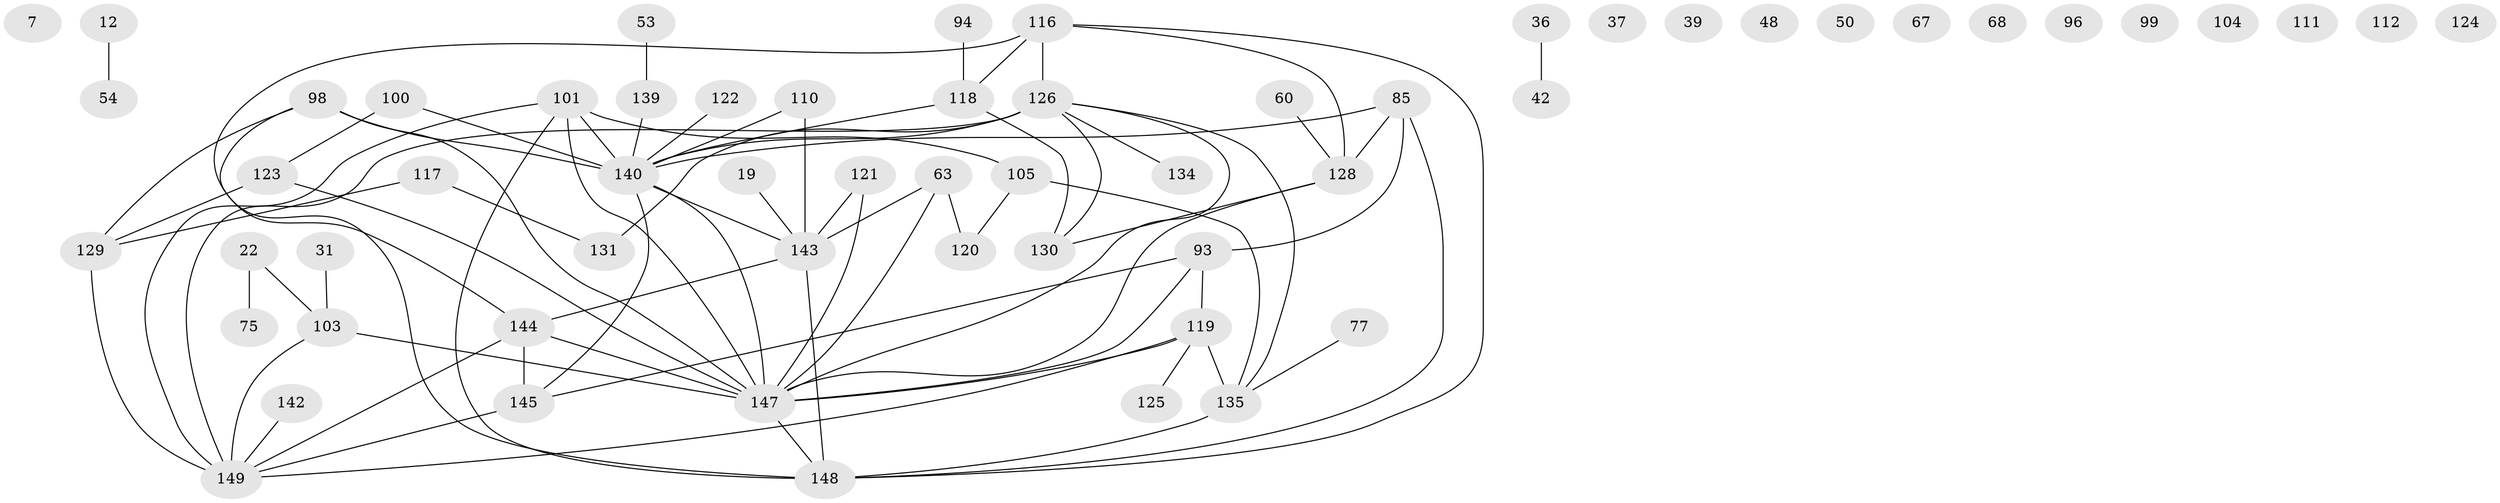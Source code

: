 // original degree distribution, {2: 0.2483221476510067, 6: 0.020134228187919462, 3: 0.20134228187919462, 0: 0.087248322147651, 4: 0.12080536912751678, 5: 0.14093959731543623, 1: 0.16778523489932887, 8: 0.013422818791946308}
// Generated by graph-tools (version 1.1) at 2025/43/03/04/25 21:43:43]
// undirected, 59 vertices, 78 edges
graph export_dot {
graph [start="1"]
  node [color=gray90,style=filled];
  7;
  12;
  19;
  22;
  31;
  36;
  37;
  39;
  42;
  48;
  50;
  53;
  54;
  60;
  63 [super="+46"];
  67;
  68;
  75;
  77;
  85;
  93 [super="+10+91+79"];
  94;
  96;
  98 [super="+82"];
  99;
  100;
  101 [super="+97"];
  103;
  104;
  105 [super="+14+13"];
  110 [super="+76+90"];
  111;
  112;
  116 [super="+56"];
  117;
  118;
  119 [super="+34+41+64+107"];
  120;
  121;
  122;
  123 [super="+17+43"];
  124;
  125;
  126 [super="+26+95"];
  128 [super="+109+113"];
  129 [super="+29"];
  130;
  131;
  134;
  135 [super="+57+106"];
  139;
  140 [super="+136+132"];
  142;
  143 [super="+138+88"];
  144 [super="+59+62+127"];
  145 [super="+51+81+133"];
  147 [super="+9+71+146"];
  148 [super="+2+87"];
  149 [super="+15+115+102"];
  12 -- 54;
  19 -- 143;
  22 -- 75;
  22 -- 103;
  31 -- 103;
  36 -- 42;
  53 -- 139;
  60 -- 128;
  63 -- 120;
  63 -- 147 [weight=2];
  63 -- 143;
  77 -- 135;
  85 -- 148;
  85 -- 140;
  85 -- 93;
  85 -- 128;
  93 -- 147 [weight=4];
  93 -- 145;
  93 -- 119 [weight=2];
  94 -- 118;
  98 -- 148 [weight=2];
  98 -- 129;
  98 -- 140 [weight=3];
  98 -- 147;
  100 -- 123 [weight=2];
  100 -- 140;
  101 -- 105;
  101 -- 147 [weight=3];
  101 -- 148;
  101 -- 140;
  101 -- 149;
  103 -- 149;
  103 -- 147;
  105 -- 120;
  105 -- 135 [weight=2];
  110 -- 143 [weight=2];
  110 -- 140 [weight=2];
  116 -- 128;
  116 -- 118;
  116 -- 144;
  116 -- 126;
  116 -- 148;
  117 -- 129;
  117 -- 131;
  118 -- 130;
  118 -- 140;
  119 -- 149;
  119 -- 125;
  119 -- 135 [weight=2];
  119 -- 147 [weight=2];
  121 -- 143;
  121 -- 147;
  122 -- 140;
  123 -- 129;
  123 -- 147;
  126 -- 131;
  126 -- 149 [weight=3];
  126 -- 134;
  126 -- 147 [weight=2];
  126 -- 130;
  126 -- 140 [weight=2];
  126 -- 135;
  128 -- 147;
  128 -- 130;
  129 -- 149;
  135 -- 148 [weight=3];
  139 -- 140;
  140 -- 145;
  140 -- 143 [weight=2];
  140 -- 147;
  142 -- 149;
  143 -- 144 [weight=3];
  143 -- 148;
  144 -- 147 [weight=6];
  144 -- 145;
  144 -- 149;
  145 -- 149 [weight=2];
  147 -- 148 [weight=2];
}
